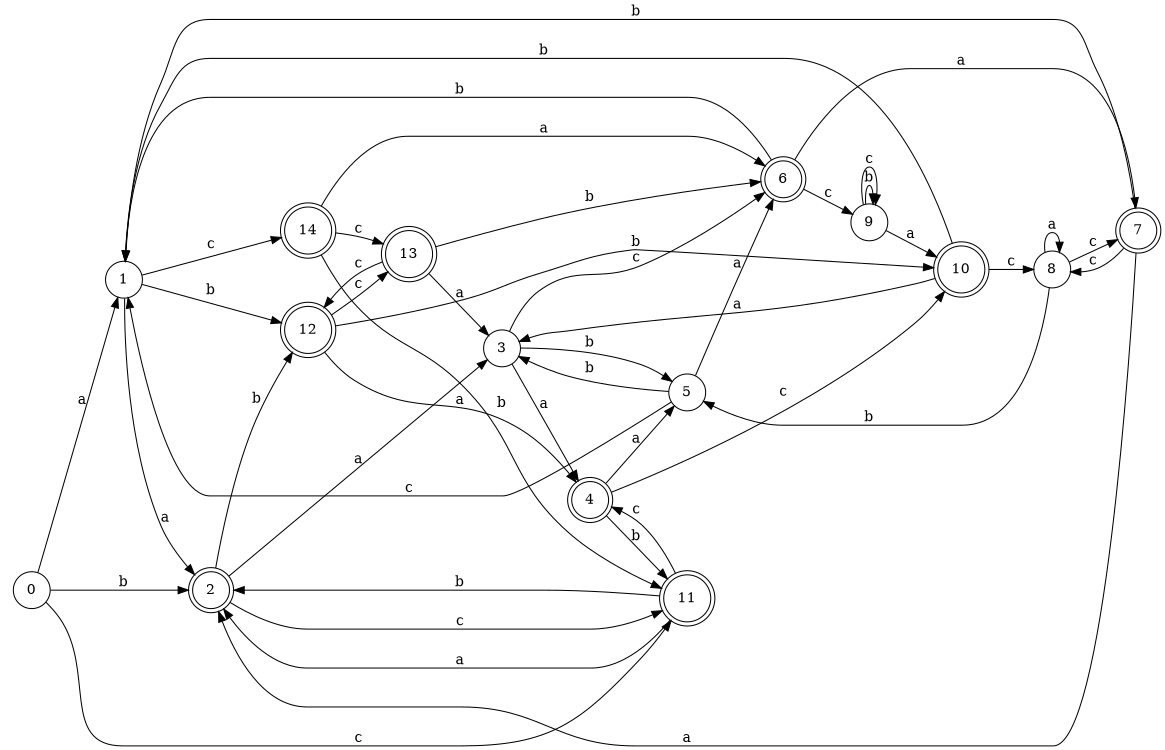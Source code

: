 digraph n12_1 {
__start0 [label="" shape="none"];

rankdir=LR;
size="8,5";

s0 [style="filled", color="black", fillcolor="white" shape="circle", label="0"];
s1 [style="filled", color="black", fillcolor="white" shape="circle", label="1"];
s2 [style="rounded,filled", color="black", fillcolor="white" shape="doublecircle", label="2"];
s3 [style="filled", color="black", fillcolor="white" shape="circle", label="3"];
s4 [style="rounded,filled", color="black", fillcolor="white" shape="doublecircle", label="4"];
s5 [style="filled", color="black", fillcolor="white" shape="circle", label="5"];
s6 [style="rounded,filled", color="black", fillcolor="white" shape="doublecircle", label="6"];
s7 [style="rounded,filled", color="black", fillcolor="white" shape="doublecircle", label="7"];
s8 [style="filled", color="black", fillcolor="white" shape="circle", label="8"];
s9 [style="filled", color="black", fillcolor="white" shape="circle", label="9"];
s10 [style="rounded,filled", color="black", fillcolor="white" shape="doublecircle", label="10"];
s11 [style="rounded,filled", color="black", fillcolor="white" shape="doublecircle", label="11"];
s12 [style="rounded,filled", color="black", fillcolor="white" shape="doublecircle", label="12"];
s13 [style="rounded,filled", color="black", fillcolor="white" shape="doublecircle", label="13"];
s14 [style="rounded,filled", color="black", fillcolor="white" shape="doublecircle", label="14"];
s0 -> s1 [label="a"];
s0 -> s2 [label="b"];
s0 -> s11 [label="c"];
s1 -> s2 [label="a"];
s1 -> s12 [label="b"];
s1 -> s14 [label="c"];
s2 -> s3 [label="a"];
s2 -> s12 [label="b"];
s2 -> s11 [label="c"];
s3 -> s4 [label="a"];
s3 -> s5 [label="b"];
s3 -> s6 [label="c"];
s4 -> s5 [label="a"];
s4 -> s11 [label="b"];
s4 -> s10 [label="c"];
s5 -> s6 [label="a"];
s5 -> s3 [label="b"];
s5 -> s1 [label="c"];
s6 -> s7 [label="a"];
s6 -> s1 [label="b"];
s6 -> s9 [label="c"];
s7 -> s2 [label="a"];
s7 -> s1 [label="b"];
s7 -> s8 [label="c"];
s8 -> s8 [label="a"];
s8 -> s5 [label="b"];
s8 -> s7 [label="c"];
s9 -> s10 [label="a"];
s9 -> s9 [label="b"];
s9 -> s9 [label="c"];
s10 -> s3 [label="a"];
s10 -> s1 [label="b"];
s10 -> s8 [label="c"];
s11 -> s2 [label="a"];
s11 -> s2 [label="b"];
s11 -> s4 [label="c"];
s12 -> s4 [label="a"];
s12 -> s10 [label="b"];
s12 -> s13 [label="c"];
s13 -> s3 [label="a"];
s13 -> s6 [label="b"];
s13 -> s12 [label="c"];
s14 -> s6 [label="a"];
s14 -> s11 [label="b"];
s14 -> s13 [label="c"];

}